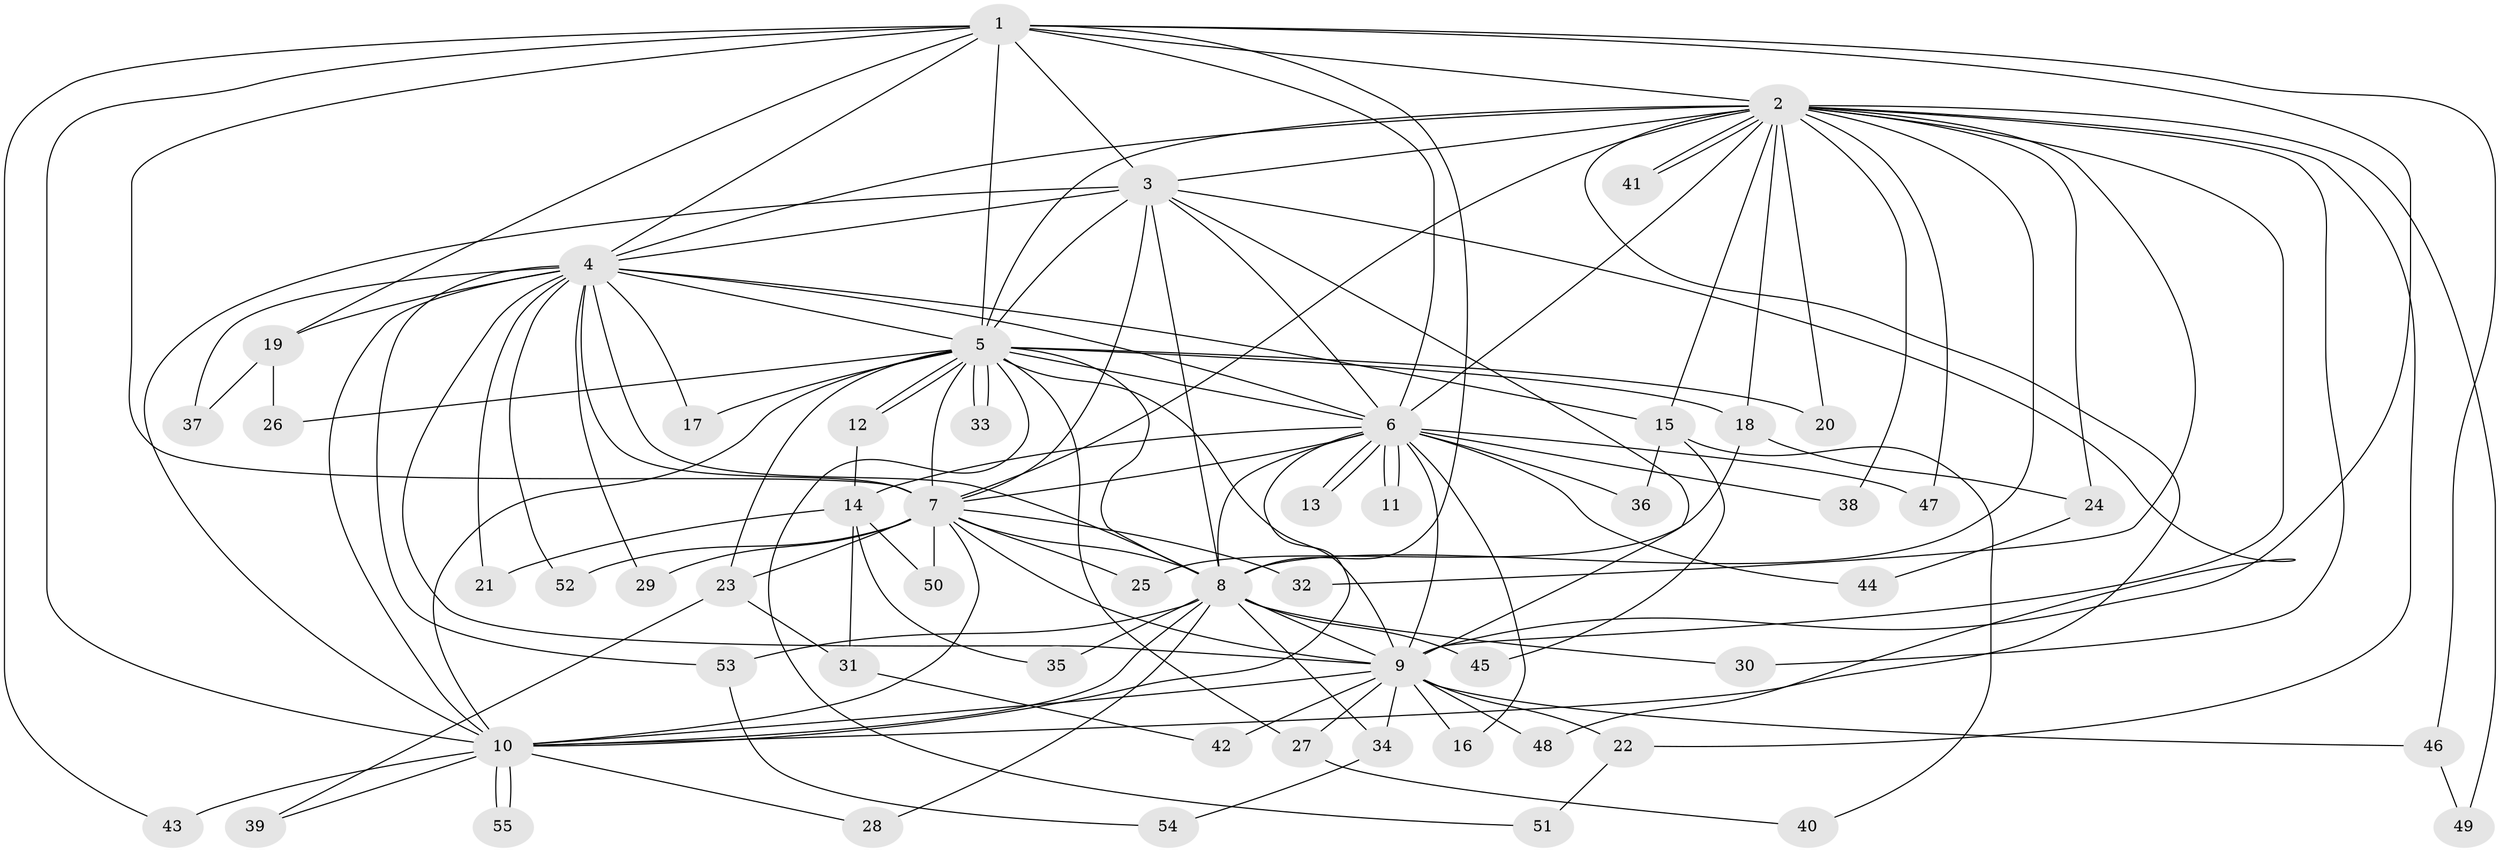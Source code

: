 // coarse degree distribution, {11: 0.05, 24: 0.025, 8: 0.025, 13: 0.05, 15: 0.025, 21: 0.025, 2: 0.55, 3: 0.15, 5: 0.05, 4: 0.05}
// Generated by graph-tools (version 1.1) at 2025/23/03/03/25 07:23:42]
// undirected, 55 vertices, 135 edges
graph export_dot {
graph [start="1"]
  node [color=gray90,style=filled];
  1;
  2;
  3;
  4;
  5;
  6;
  7;
  8;
  9;
  10;
  11;
  12;
  13;
  14;
  15;
  16;
  17;
  18;
  19;
  20;
  21;
  22;
  23;
  24;
  25;
  26;
  27;
  28;
  29;
  30;
  31;
  32;
  33;
  34;
  35;
  36;
  37;
  38;
  39;
  40;
  41;
  42;
  43;
  44;
  45;
  46;
  47;
  48;
  49;
  50;
  51;
  52;
  53;
  54;
  55;
  1 -- 2;
  1 -- 3;
  1 -- 4;
  1 -- 5;
  1 -- 6;
  1 -- 7;
  1 -- 8;
  1 -- 9;
  1 -- 10;
  1 -- 19;
  1 -- 43;
  1 -- 46;
  2 -- 3;
  2 -- 4;
  2 -- 5;
  2 -- 6;
  2 -- 7;
  2 -- 8;
  2 -- 9;
  2 -- 10;
  2 -- 15;
  2 -- 18;
  2 -- 20;
  2 -- 22;
  2 -- 24;
  2 -- 30;
  2 -- 32;
  2 -- 38;
  2 -- 41;
  2 -- 41;
  2 -- 47;
  2 -- 49;
  3 -- 4;
  3 -- 5;
  3 -- 6;
  3 -- 7;
  3 -- 8;
  3 -- 9;
  3 -- 10;
  3 -- 48;
  4 -- 5;
  4 -- 6;
  4 -- 7;
  4 -- 8;
  4 -- 9;
  4 -- 10;
  4 -- 15;
  4 -- 17;
  4 -- 19;
  4 -- 21;
  4 -- 29;
  4 -- 37;
  4 -- 52;
  4 -- 53;
  5 -- 6;
  5 -- 7;
  5 -- 8;
  5 -- 9;
  5 -- 10;
  5 -- 12;
  5 -- 12;
  5 -- 17;
  5 -- 18;
  5 -- 20;
  5 -- 23;
  5 -- 26;
  5 -- 27;
  5 -- 33;
  5 -- 33;
  5 -- 51;
  6 -- 7;
  6 -- 8;
  6 -- 9;
  6 -- 10;
  6 -- 11;
  6 -- 11;
  6 -- 13;
  6 -- 13;
  6 -- 14;
  6 -- 16;
  6 -- 36;
  6 -- 38;
  6 -- 44;
  6 -- 47;
  7 -- 8;
  7 -- 9;
  7 -- 10;
  7 -- 23;
  7 -- 25;
  7 -- 29;
  7 -- 32;
  7 -- 50;
  7 -- 52;
  8 -- 9;
  8 -- 10;
  8 -- 28;
  8 -- 30;
  8 -- 34;
  8 -- 35;
  8 -- 45;
  8 -- 53;
  9 -- 10;
  9 -- 16;
  9 -- 22;
  9 -- 27;
  9 -- 34;
  9 -- 42;
  9 -- 46;
  9 -- 48;
  10 -- 28;
  10 -- 39;
  10 -- 43;
  10 -- 55;
  10 -- 55;
  12 -- 14;
  14 -- 21;
  14 -- 31;
  14 -- 35;
  14 -- 50;
  15 -- 36;
  15 -- 40;
  15 -- 45;
  18 -- 24;
  18 -- 25;
  19 -- 26;
  19 -- 37;
  22 -- 51;
  23 -- 31;
  23 -- 39;
  24 -- 44;
  27 -- 40;
  31 -- 42;
  34 -- 54;
  46 -- 49;
  53 -- 54;
}
